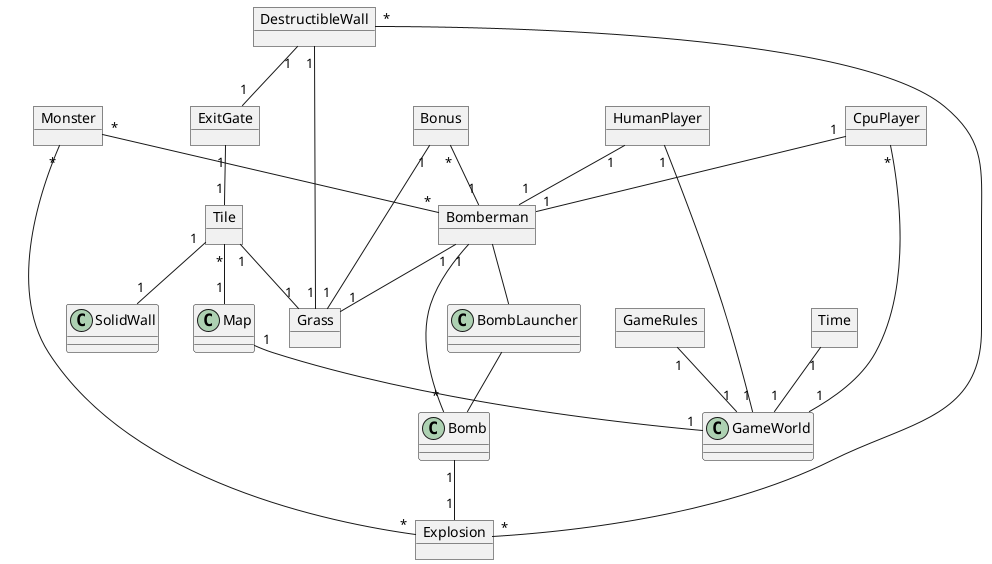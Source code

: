 @startuml

object Tile
object Grass
object Bonus
object Bomberman
object Monster
object Explosion
object HumanPlayer
object DestructibleWall
object GameRules
object CpuPlayer
object ExitGate
object Time

Tile "1" -- "1" Grass
Bonus "*" -- "1" Bomberman
Bonus "1" -- "1" Grass
Bomberman "1" -- "1" Grass
Bomberman "1" -- "*" Bomb
Bomb "1"-- "1" Explosion
HumanPlayer "1" -- "1" Bomberman
HumanPlayer "1" -- "1" GameWorld
Tile "1" -- "1" SolidWall
Tile "*" -- "1" Map
Map "1" -- "1" GameWorld
GameRules "1" -- "1" GameWorld
Time "1" -- "1" GameWorld
CpuPlayer "*" -- "1" GameWorld
CpuPlayer "1" -- "1" Bomberman
Monster "*" -- "*" Bomberman
Monster "*" -- "*" Explosion
ExitGate "1" -- "1" Tile
DestructibleWall "1" -- "1" Grass
DestructibleWall "1" -- "1" ExitGate
DestructibleWall "*" -- "*" Explosion
Bomberman -- BombLauncher
BombLauncher -- Bomb


@enduml
